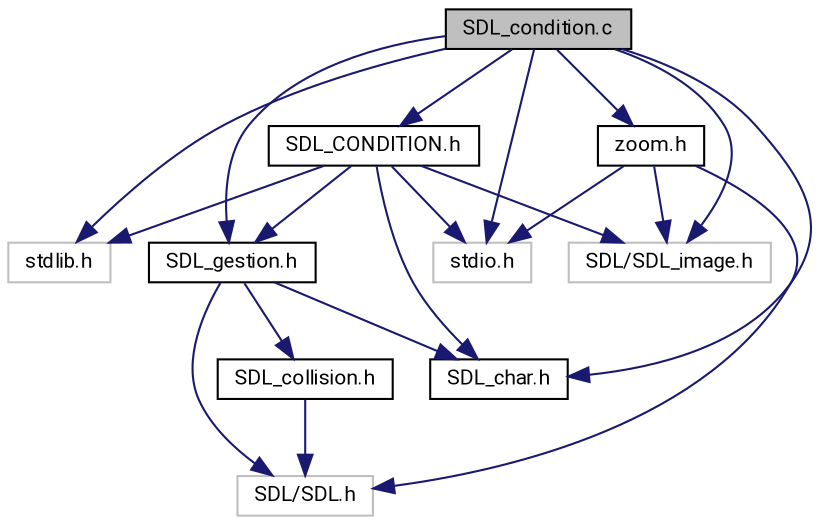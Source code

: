 digraph "SDL_condition.c"
{
 // LATEX_PDF_SIZE
  edge [fontname="Roboto",fontsize="10",labelfontname="Roboto",labelfontsize="10"];
  node [fontname="Roboto",fontsize="10",shape=record];
  Node0 [label="SDL_condition.c",height=0.2,width=0.4,color="black", fillcolor="grey75", style="filled", fontcolor="black",tooltip="roto zoom"];
  Node0 -> Node1 [color="midnightblue",fontsize="10",style="solid",fontname="Roboto"];
  Node1 [label="stdlib.h",height=0.2,width=0.4,color="grey75", fillcolor="white", style="filled",tooltip=" "];
  Node0 -> Node2 [color="midnightblue",fontsize="10",style="solid",fontname="Roboto"];
  Node2 [label="stdio.h",height=0.2,width=0.4,color="grey75", fillcolor="white", style="filled",tooltip=" "];
  Node0 -> Node3 [color="midnightblue",fontsize="10",style="solid",fontname="Roboto"];
  Node3 [label="SDL/SDL_image.h",height=0.2,width=0.4,color="grey75", fillcolor="white", style="filled",tooltip=" "];
  Node0 -> Node4 [color="midnightblue",fontsize="10",style="solid",fontname="Roboto"];
  Node4 [label="SDL_gestion.h",height=0.2,width=0.4,color="black", fillcolor="white", style="filled",URL="$SDL__gestion_8h.html",tooltip=" "];
  Node4 -> Node5 [color="midnightblue",fontsize="10",style="solid",fontname="Roboto"];
  Node5 [label="SDL/SDL.h",height=0.2,width=0.4,color="grey75", fillcolor="white", style="filled",tooltip=" "];
  Node4 -> Node6 [color="midnightblue",fontsize="10",style="solid",fontname="Roboto"];
  Node6 [label="SDL_collision.h",height=0.2,width=0.4,color="black", fillcolor="white", style="filled",URL="$SDL__collision_8h.html",tooltip=" "];
  Node6 -> Node5 [color="midnightblue",fontsize="10",style="solid",fontname="Roboto"];
  Node4 -> Node7 [color="midnightblue",fontsize="10",style="solid",fontname="Roboto"];
  Node7 [label="SDL_char.h",height=0.2,width=0.4,color="black", fillcolor="white", style="filled",URL="$SDL__char_8h.html",tooltip=" "];
  Node0 -> Node7 [color="midnightblue",fontsize="10",style="solid",fontname="Roboto"];
  Node0 -> Node8 [color="midnightblue",fontsize="10",style="solid",fontname="Roboto"];
  Node8 [label="SDL_CONDITION.h",height=0.2,width=0.4,color="black", fillcolor="white", style="filled",URL="$SDL__CONDITION_8h.html",tooltip=" "];
  Node8 -> Node1 [color="midnightblue",fontsize="10",style="solid",fontname="Roboto"];
  Node8 -> Node2 [color="midnightblue",fontsize="10",style="solid",fontname="Roboto"];
  Node8 -> Node3 [color="midnightblue",fontsize="10",style="solid",fontname="Roboto"];
  Node8 -> Node4 [color="midnightblue",fontsize="10",style="solid",fontname="Roboto"];
  Node8 -> Node7 [color="midnightblue",fontsize="10",style="solid",fontname="Roboto"];
  Node0 -> Node9 [color="midnightblue",fontsize="10",style="solid",fontname="Roboto"];
  Node9 [label="zoom.h",height=0.2,width=0.4,color="black", fillcolor="white", style="filled",URL="$zoom_8h.html",tooltip=" "];
  Node9 -> Node2 [color="midnightblue",fontsize="10",style="solid",fontname="Roboto"];
  Node9 -> Node5 [color="midnightblue",fontsize="10",style="solid",fontname="Roboto"];
  Node9 -> Node3 [color="midnightblue",fontsize="10",style="solid",fontname="Roboto"];
}
